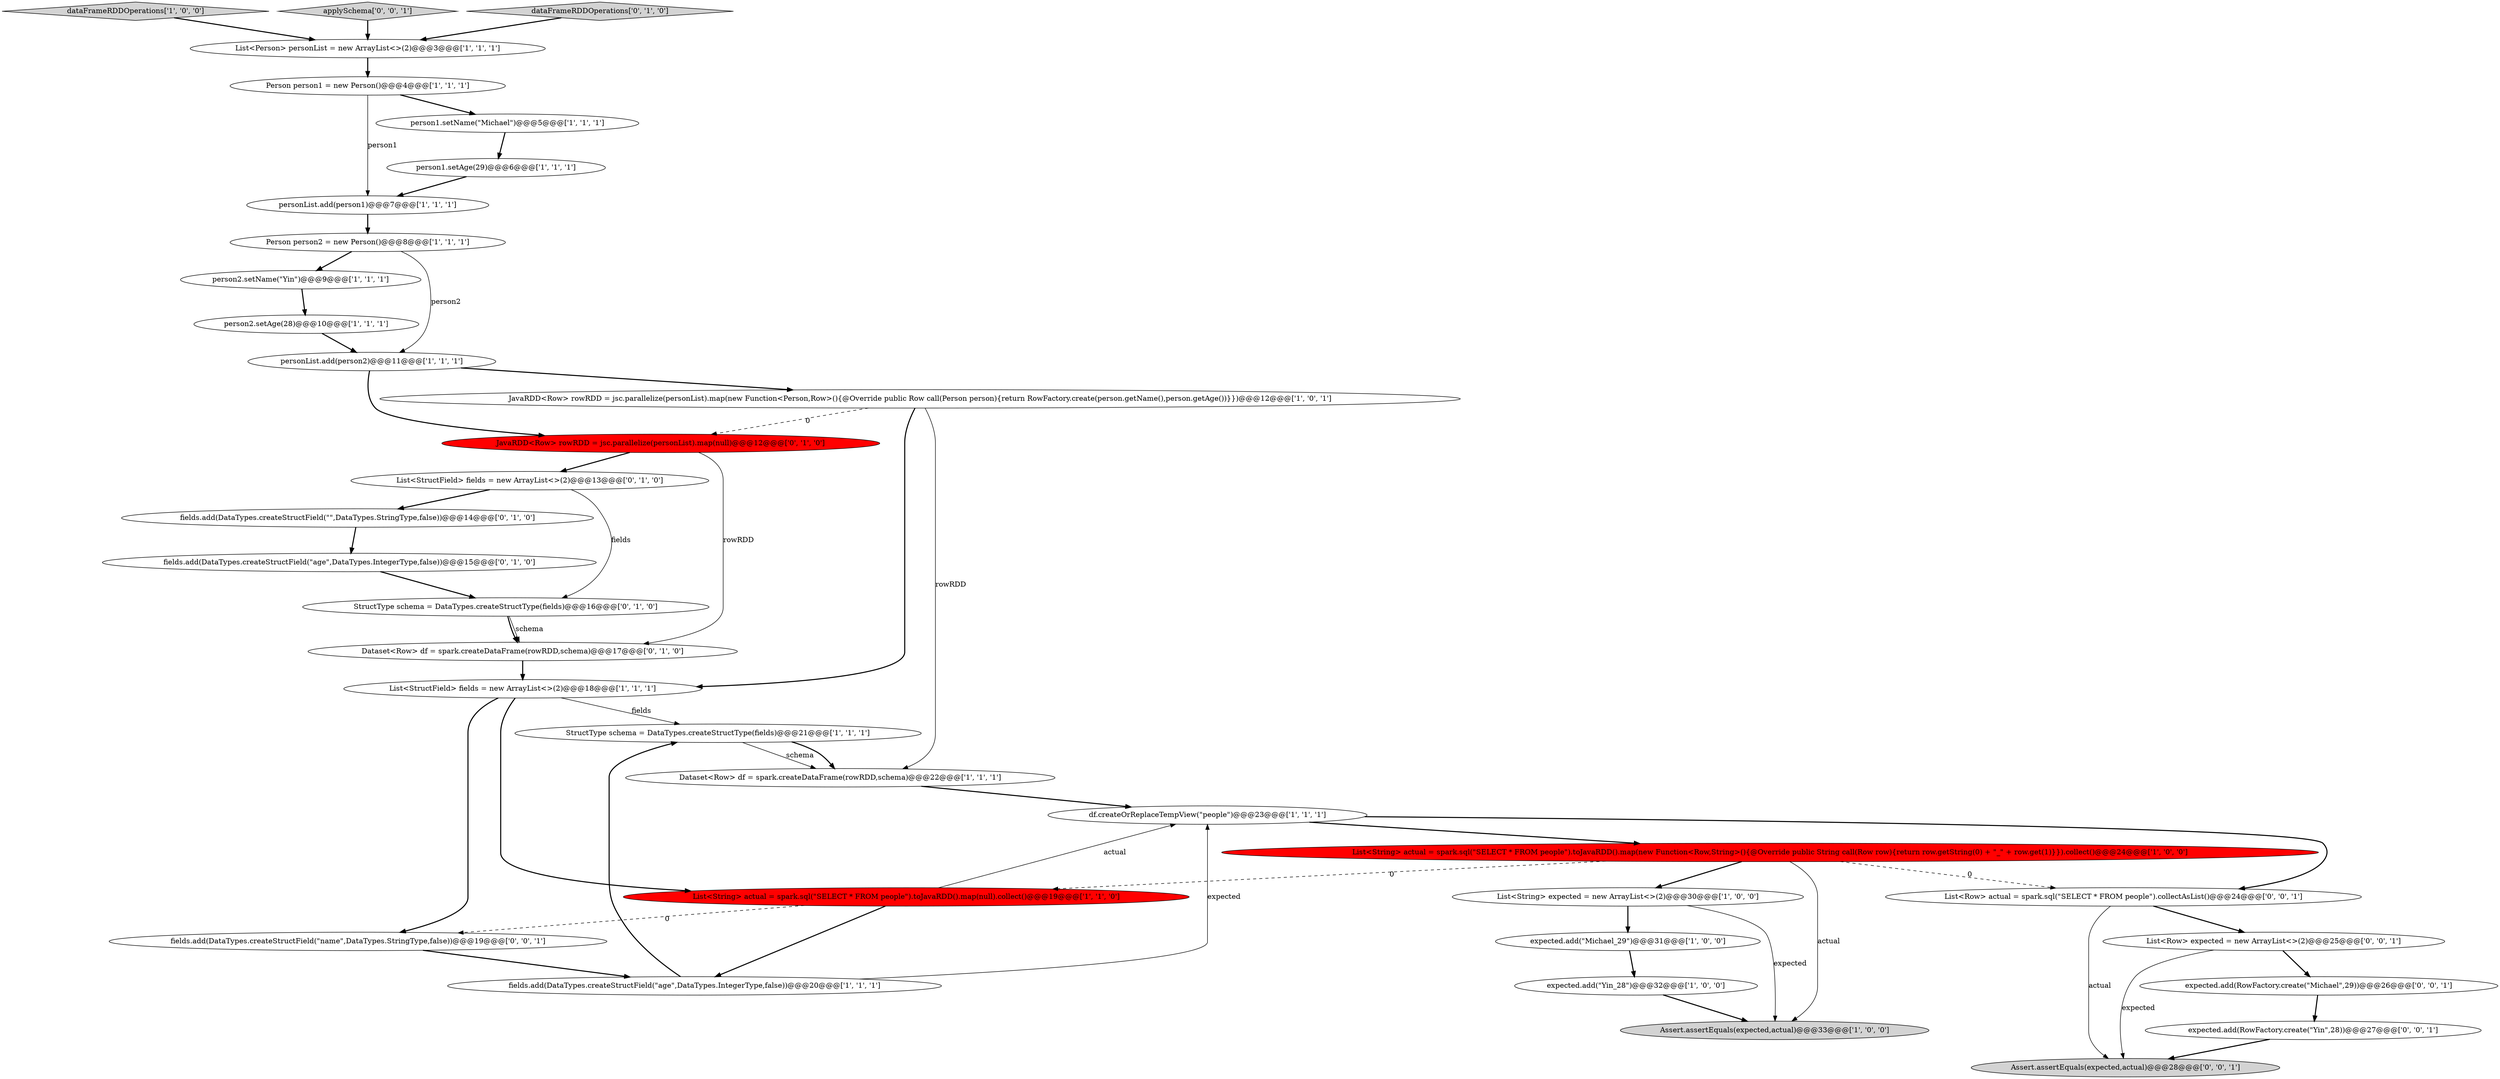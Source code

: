 digraph {
8 [style = filled, label = "person2.setName(\"Yin\")@@@9@@@['1', '1', '1']", fillcolor = white, shape = ellipse image = "AAA0AAABBB1BBB"];
17 [style = filled, label = "expected.add(\"Michael_29\")@@@31@@@['1', '0', '0']", fillcolor = white, shape = ellipse image = "AAA0AAABBB1BBB"];
6 [style = filled, label = "Assert.assertEquals(expected,actual)@@@33@@@['1', '0', '0']", fillcolor = lightgray, shape = ellipse image = "AAA0AAABBB1BBB"];
7 [style = filled, label = "personList.add(person1)@@@7@@@['1', '1', '1']", fillcolor = white, shape = ellipse image = "AAA0AAABBB1BBB"];
13 [style = filled, label = "fields.add(DataTypes.createStructField(\"age\",DataTypes.IntegerType,false))@@@20@@@['1', '1', '1']", fillcolor = white, shape = ellipse image = "AAA0AAABBB1BBB"];
16 [style = filled, label = "personList.add(person2)@@@11@@@['1', '1', '1']", fillcolor = white, shape = ellipse image = "AAA0AAABBB1BBB"];
33 [style = filled, label = "expected.add(RowFactory.create(\"Yin\",28))@@@27@@@['0', '0', '1']", fillcolor = white, shape = ellipse image = "AAA0AAABBB3BBB"];
22 [style = filled, label = "Dataset<Row> df = spark.createDataFrame(rowRDD,schema)@@@17@@@['0', '1', '0']", fillcolor = white, shape = ellipse image = "AAA0AAABBB2BBB"];
34 [style = filled, label = "List<Row> actual = spark.sql(\"SELECT * FROM people\").collectAsList()@@@24@@@['0', '0', '1']", fillcolor = white, shape = ellipse image = "AAA0AAABBB3BBB"];
35 [style = filled, label = "List<Row> expected = new ArrayList<>(2)@@@25@@@['0', '0', '1']", fillcolor = white, shape = ellipse image = "AAA0AAABBB3BBB"];
18 [style = filled, label = "dataFrameRDDOperations['1', '0', '0']", fillcolor = lightgray, shape = diamond image = "AAA0AAABBB1BBB"];
9 [style = filled, label = "Person person1 = new Person()@@@4@@@['1', '1', '1']", fillcolor = white, shape = ellipse image = "AAA0AAABBB1BBB"];
12 [style = filled, label = "person2.setAge(28)@@@10@@@['1', '1', '1']", fillcolor = white, shape = ellipse image = "AAA0AAABBB1BBB"];
2 [style = filled, label = "Dataset<Row> df = spark.createDataFrame(rowRDD,schema)@@@22@@@['1', '1', '1']", fillcolor = white, shape = ellipse image = "AAA0AAABBB1BBB"];
10 [style = filled, label = "List<Person> personList = new ArrayList<>(2)@@@3@@@['1', '1', '1']", fillcolor = white, shape = ellipse image = "AAA0AAABBB1BBB"];
1 [style = filled, label = "StructType schema = DataTypes.createStructType(fields)@@@21@@@['1', '1', '1']", fillcolor = white, shape = ellipse image = "AAA0AAABBB1BBB"];
19 [style = filled, label = "List<StructField> fields = new ArrayList<>(2)@@@18@@@['1', '1', '1']", fillcolor = white, shape = ellipse image = "AAA0AAABBB1BBB"];
23 [style = filled, label = "JavaRDD<Row> rowRDD = jsc.parallelize(personList).map(null)@@@12@@@['0', '1', '0']", fillcolor = red, shape = ellipse image = "AAA1AAABBB2BBB"];
0 [style = filled, label = "List<String> actual = spark.sql(\"SELECT * FROM people\").toJavaRDD().map(null).collect()@@@19@@@['1', '1', '0']", fillcolor = red, shape = ellipse image = "AAA1AAABBB1BBB"];
11 [style = filled, label = "expected.add(\"Yin_28\")@@@32@@@['1', '0', '0']", fillcolor = white, shape = ellipse image = "AAA0AAABBB1BBB"];
29 [style = filled, label = "expected.add(RowFactory.create(\"Michael\",29))@@@26@@@['0', '0', '1']", fillcolor = white, shape = ellipse image = "AAA0AAABBB3BBB"];
20 [style = filled, label = "person1.setName(\"Michael\")@@@5@@@['1', '1', '1']", fillcolor = white, shape = ellipse image = "AAA0AAABBB1BBB"];
26 [style = filled, label = "fields.add(DataTypes.createStructField(\"\",DataTypes.StringType,false))@@@14@@@['0', '1', '0']", fillcolor = white, shape = ellipse image = "AAA0AAABBB2BBB"];
14 [style = filled, label = "JavaRDD<Row> rowRDD = jsc.parallelize(personList).map(new Function<Person,Row>(){@Override public Row call(Person person){return RowFactory.create(person.getName(),person.getAge())}})@@@12@@@['1', '0', '1']", fillcolor = white, shape = ellipse image = "AAA0AAABBB1BBB"];
4 [style = filled, label = "List<String> actual = spark.sql(\"SELECT * FROM people\").toJavaRDD().map(new Function<Row,String>(){@Override public String call(Row row){return row.getString(0) + \"_\" + row.get(1)}}).collect()@@@24@@@['1', '0', '0']", fillcolor = red, shape = ellipse image = "AAA1AAABBB1BBB"];
31 [style = filled, label = "fields.add(DataTypes.createStructField(\"name\",DataTypes.StringType,false))@@@19@@@['0', '0', '1']", fillcolor = white, shape = ellipse image = "AAA0AAABBB3BBB"];
21 [style = filled, label = "List<String> expected = new ArrayList<>(2)@@@30@@@['1', '0', '0']", fillcolor = white, shape = ellipse image = "AAA0AAABBB1BBB"];
24 [style = filled, label = "fields.add(DataTypes.createStructField(\"age\",DataTypes.IntegerType,false))@@@15@@@['0', '1', '0']", fillcolor = white, shape = ellipse image = "AAA0AAABBB2BBB"];
15 [style = filled, label = "Person person2 = new Person()@@@8@@@['1', '1', '1']", fillcolor = white, shape = ellipse image = "AAA0AAABBB1BBB"];
32 [style = filled, label = "Assert.assertEquals(expected,actual)@@@28@@@['0', '0', '1']", fillcolor = lightgray, shape = ellipse image = "AAA0AAABBB3BBB"];
5 [style = filled, label = "df.createOrReplaceTempView(\"people\")@@@23@@@['1', '1', '1']", fillcolor = white, shape = ellipse image = "AAA0AAABBB1BBB"];
30 [style = filled, label = "applySchema['0', '0', '1']", fillcolor = lightgray, shape = diamond image = "AAA0AAABBB3BBB"];
25 [style = filled, label = "StructType schema = DataTypes.createStructType(fields)@@@16@@@['0', '1', '0']", fillcolor = white, shape = ellipse image = "AAA0AAABBB2BBB"];
3 [style = filled, label = "person1.setAge(29)@@@6@@@['1', '1', '1']", fillcolor = white, shape = ellipse image = "AAA0AAABBB1BBB"];
27 [style = filled, label = "List<StructField> fields = new ArrayList<>(2)@@@13@@@['0', '1', '0']", fillcolor = white, shape = ellipse image = "AAA0AAABBB2BBB"];
28 [style = filled, label = "dataFrameRDDOperations['0', '1', '0']", fillcolor = lightgray, shape = diamond image = "AAA0AAABBB2BBB"];
14->2 [style = solid, label="rowRDD"];
25->22 [style = solid, label="schema"];
35->29 [style = bold, label=""];
28->10 [style = bold, label=""];
0->13 [style = bold, label=""];
23->27 [style = bold, label=""];
25->22 [style = bold, label=""];
22->19 [style = bold, label=""];
1->2 [style = solid, label="schema"];
13->5 [style = solid, label="expected"];
19->31 [style = bold, label=""];
19->1 [style = solid, label="fields"];
23->22 [style = solid, label="rowRDD"];
31->13 [style = bold, label=""];
15->16 [style = solid, label="person2"];
11->6 [style = bold, label=""];
4->6 [style = solid, label="actual"];
4->21 [style = bold, label=""];
4->0 [style = dashed, label="0"];
14->19 [style = bold, label=""];
9->20 [style = bold, label=""];
21->6 [style = solid, label="expected"];
27->25 [style = solid, label="fields"];
20->3 [style = bold, label=""];
12->16 [style = bold, label=""];
16->23 [style = bold, label=""];
9->7 [style = solid, label="person1"];
0->5 [style = solid, label="actual"];
34->32 [style = solid, label="actual"];
26->24 [style = bold, label=""];
13->1 [style = bold, label=""];
19->0 [style = bold, label=""];
5->34 [style = bold, label=""];
29->33 [style = bold, label=""];
14->23 [style = dashed, label="0"];
27->26 [style = bold, label=""];
18->10 [style = bold, label=""];
3->7 [style = bold, label=""];
24->25 [style = bold, label=""];
5->4 [style = bold, label=""];
4->34 [style = dashed, label="0"];
0->31 [style = dashed, label="0"];
35->32 [style = solid, label="expected"];
30->10 [style = bold, label=""];
7->15 [style = bold, label=""];
16->14 [style = bold, label=""];
33->32 [style = bold, label=""];
10->9 [style = bold, label=""];
1->2 [style = bold, label=""];
34->35 [style = bold, label=""];
21->17 [style = bold, label=""];
15->8 [style = bold, label=""];
8->12 [style = bold, label=""];
2->5 [style = bold, label=""];
17->11 [style = bold, label=""];
}
